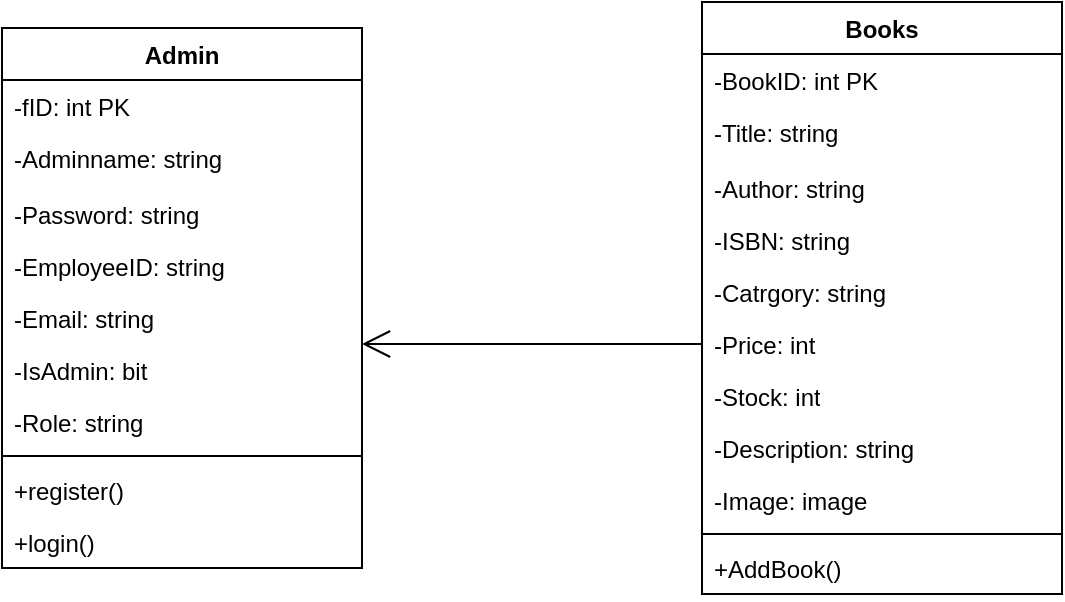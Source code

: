 <mxfile version="27.1.1">
  <diagram name="第 1 页" id="m9qUiOfG0Kz1yeebeCEd">
    <mxGraphModel dx="786" dy="417" grid="1" gridSize="10" guides="1" tooltips="1" connect="1" arrows="1" fold="1" page="1" pageScale="1" pageWidth="827" pageHeight="1169" math="0" shadow="0">
      <root>
        <mxCell id="0" />
        <mxCell id="1" parent="0" />
        <mxCell id="V-KuKd2YFuqHcprGpoPl-1" value="Admin" style="swimlane;fontStyle=1;align=center;verticalAlign=top;childLayout=stackLayout;horizontal=1;startSize=26;horizontalStack=0;resizeParent=1;resizeParentMax=0;resizeLast=0;collapsible=1;marginBottom=0;whiteSpace=wrap;html=1;" parent="1" vertex="1">
          <mxGeometry x="140" y="70" width="180" height="270" as="geometry" />
        </mxCell>
        <mxCell id="V-KuKd2YFuqHcprGpoPl-2" value="-fID: int PK" style="text;strokeColor=none;fillColor=none;align=left;verticalAlign=top;spacingLeft=4;spacingRight=4;overflow=hidden;rotatable=0;points=[[0,0.5],[1,0.5]];portConstraint=eastwest;whiteSpace=wrap;html=1;" parent="V-KuKd2YFuqHcprGpoPl-1" vertex="1">
          <mxGeometry y="26" width="180" height="26" as="geometry" />
        </mxCell>
        <mxCell id="V-KuKd2YFuqHcprGpoPl-3" value="-Adminname: string" style="text;strokeColor=none;fillColor=none;align=left;verticalAlign=top;spacingLeft=4;spacingRight=4;overflow=hidden;rotatable=0;points=[[0,0.5],[1,0.5]];portConstraint=eastwest;whiteSpace=wrap;html=1;" parent="V-KuKd2YFuqHcprGpoPl-1" vertex="1">
          <mxGeometry y="52" width="180" height="28" as="geometry" />
        </mxCell>
        <mxCell id="V-KuKd2YFuqHcprGpoPl-4" value="-Password: string" style="text;strokeColor=none;fillColor=none;align=left;verticalAlign=top;spacingLeft=4;spacingRight=4;overflow=hidden;rotatable=0;points=[[0,0.5],[1,0.5]];portConstraint=eastwest;whiteSpace=wrap;html=1;" parent="V-KuKd2YFuqHcprGpoPl-1" vertex="1">
          <mxGeometry y="80" width="180" height="26" as="geometry" />
        </mxCell>
        <mxCell id="V-KuKd2YFuqHcprGpoPl-5" value="-EmployeeID: string" style="text;strokeColor=none;fillColor=none;align=left;verticalAlign=top;spacingLeft=4;spacingRight=4;overflow=hidden;rotatable=0;points=[[0,0.5],[1,0.5]];portConstraint=eastwest;whiteSpace=wrap;html=1;" parent="V-KuKd2YFuqHcprGpoPl-1" vertex="1">
          <mxGeometry y="106" width="180" height="26" as="geometry" />
        </mxCell>
        <mxCell id="V-KuKd2YFuqHcprGpoPl-6" value="-Email: string" style="text;strokeColor=none;fillColor=none;align=left;verticalAlign=top;spacingLeft=4;spacingRight=4;overflow=hidden;rotatable=0;points=[[0,0.5],[1,0.5]];portConstraint=eastwest;whiteSpace=wrap;html=1;" parent="V-KuKd2YFuqHcprGpoPl-1" vertex="1">
          <mxGeometry y="132" width="180" height="26" as="geometry" />
        </mxCell>
        <mxCell id="V-KuKd2YFuqHcprGpoPl-7" value="-IsAdmin: bit" style="text;strokeColor=none;fillColor=none;align=left;verticalAlign=top;spacingLeft=4;spacingRight=4;overflow=hidden;rotatable=0;points=[[0,0.5],[1,0.5]];portConstraint=eastwest;whiteSpace=wrap;html=1;" parent="V-KuKd2YFuqHcprGpoPl-1" vertex="1">
          <mxGeometry y="158" width="180" height="26" as="geometry" />
        </mxCell>
        <mxCell id="V-KuKd2YFuqHcprGpoPl-8" value="-Role: string" style="text;strokeColor=none;fillColor=none;align=left;verticalAlign=top;spacingLeft=4;spacingRight=4;overflow=hidden;rotatable=0;points=[[0,0.5],[1,0.5]];portConstraint=eastwest;whiteSpace=wrap;html=1;" parent="V-KuKd2YFuqHcprGpoPl-1" vertex="1">
          <mxGeometry y="184" width="180" height="26" as="geometry" />
        </mxCell>
        <mxCell id="V-KuKd2YFuqHcprGpoPl-9" value="" style="line;strokeWidth=1;fillColor=none;align=left;verticalAlign=middle;spacingTop=-1;spacingLeft=3;spacingRight=3;rotatable=0;labelPosition=right;points=[];portConstraint=eastwest;strokeColor=inherit;" parent="V-KuKd2YFuqHcprGpoPl-1" vertex="1">
          <mxGeometry y="210" width="180" height="8" as="geometry" />
        </mxCell>
        <mxCell id="V-KuKd2YFuqHcprGpoPl-10" value="+register()" style="text;strokeColor=none;fillColor=none;align=left;verticalAlign=top;spacingLeft=4;spacingRight=4;overflow=hidden;rotatable=0;points=[[0,0.5],[1,0.5]];portConstraint=eastwest;whiteSpace=wrap;html=1;" parent="V-KuKd2YFuqHcprGpoPl-1" vertex="1">
          <mxGeometry y="218" width="180" height="26" as="geometry" />
        </mxCell>
        <mxCell id="V-KuKd2YFuqHcprGpoPl-11" value="+login()" style="text;strokeColor=none;fillColor=none;align=left;verticalAlign=top;spacingLeft=4;spacingRight=4;overflow=hidden;rotatable=0;points=[[0,0.5],[1,0.5]];portConstraint=eastwest;whiteSpace=wrap;html=1;" parent="V-KuKd2YFuqHcprGpoPl-1" vertex="1">
          <mxGeometry y="244" width="180" height="26" as="geometry" />
        </mxCell>
        <mxCell id="4g4SvblDIxQaJYC_0vJh-1" value="Books" style="swimlane;fontStyle=1;align=center;verticalAlign=top;childLayout=stackLayout;horizontal=1;startSize=26;horizontalStack=0;resizeParent=1;resizeParentMax=0;resizeLast=0;collapsible=1;marginBottom=0;whiteSpace=wrap;html=1;" vertex="1" parent="1">
          <mxGeometry x="490" y="57" width="180" height="296" as="geometry" />
        </mxCell>
        <mxCell id="4g4SvblDIxQaJYC_0vJh-2" value="-BookID: int PK" style="text;strokeColor=none;fillColor=none;align=left;verticalAlign=top;spacingLeft=4;spacingRight=4;overflow=hidden;rotatable=0;points=[[0,0.5],[1,0.5]];portConstraint=eastwest;whiteSpace=wrap;html=1;" vertex="1" parent="4g4SvblDIxQaJYC_0vJh-1">
          <mxGeometry y="26" width="180" height="26" as="geometry" />
        </mxCell>
        <mxCell id="4g4SvblDIxQaJYC_0vJh-3" value="-Title: string" style="text;strokeColor=none;fillColor=none;align=left;verticalAlign=top;spacingLeft=4;spacingRight=4;overflow=hidden;rotatable=0;points=[[0,0.5],[1,0.5]];portConstraint=eastwest;whiteSpace=wrap;html=1;" vertex="1" parent="4g4SvblDIxQaJYC_0vJh-1">
          <mxGeometry y="52" width="180" height="28" as="geometry" />
        </mxCell>
        <mxCell id="4g4SvblDIxQaJYC_0vJh-4" value="-Author: string" style="text;strokeColor=none;fillColor=none;align=left;verticalAlign=top;spacingLeft=4;spacingRight=4;overflow=hidden;rotatable=0;points=[[0,0.5],[1,0.5]];portConstraint=eastwest;whiteSpace=wrap;html=1;" vertex="1" parent="4g4SvblDIxQaJYC_0vJh-1">
          <mxGeometry y="80" width="180" height="26" as="geometry" />
        </mxCell>
        <mxCell id="4g4SvblDIxQaJYC_0vJh-5" value="-ISBN: string" style="text;strokeColor=none;fillColor=none;align=left;verticalAlign=top;spacingLeft=4;spacingRight=4;overflow=hidden;rotatable=0;points=[[0,0.5],[1,0.5]];portConstraint=eastwest;whiteSpace=wrap;html=1;" vertex="1" parent="4g4SvblDIxQaJYC_0vJh-1">
          <mxGeometry y="106" width="180" height="26" as="geometry" />
        </mxCell>
        <mxCell id="4g4SvblDIxQaJYC_0vJh-6" value="-Catrgory: string" style="text;strokeColor=none;fillColor=none;align=left;verticalAlign=top;spacingLeft=4;spacingRight=4;overflow=hidden;rotatable=0;points=[[0,0.5],[1,0.5]];portConstraint=eastwest;whiteSpace=wrap;html=1;" vertex="1" parent="4g4SvblDIxQaJYC_0vJh-1">
          <mxGeometry y="132" width="180" height="26" as="geometry" />
        </mxCell>
        <mxCell id="4g4SvblDIxQaJYC_0vJh-7" value="-Price: int" style="text;strokeColor=none;fillColor=none;align=left;verticalAlign=top;spacingLeft=4;spacingRight=4;overflow=hidden;rotatable=0;points=[[0,0.5],[1,0.5]];portConstraint=eastwest;whiteSpace=wrap;html=1;" vertex="1" parent="4g4SvblDIxQaJYC_0vJh-1">
          <mxGeometry y="158" width="180" height="26" as="geometry" />
        </mxCell>
        <mxCell id="4g4SvblDIxQaJYC_0vJh-8" value="-Stock: int" style="text;strokeColor=none;fillColor=none;align=left;verticalAlign=top;spacingLeft=4;spacingRight=4;overflow=hidden;rotatable=0;points=[[0,0.5],[1,0.5]];portConstraint=eastwest;whiteSpace=wrap;html=1;" vertex="1" parent="4g4SvblDIxQaJYC_0vJh-1">
          <mxGeometry y="184" width="180" height="26" as="geometry" />
        </mxCell>
        <mxCell id="4g4SvblDIxQaJYC_0vJh-9" value="-Description: string" style="text;strokeColor=none;fillColor=none;align=left;verticalAlign=top;spacingLeft=4;spacingRight=4;overflow=hidden;rotatable=0;points=[[0,0.5],[1,0.5]];portConstraint=eastwest;whiteSpace=wrap;html=1;" vertex="1" parent="4g4SvblDIxQaJYC_0vJh-1">
          <mxGeometry y="210" width="180" height="26" as="geometry" />
        </mxCell>
        <mxCell id="4g4SvblDIxQaJYC_0vJh-10" value="-Image: image" style="text;strokeColor=none;fillColor=none;align=left;verticalAlign=top;spacingLeft=4;spacingRight=4;overflow=hidden;rotatable=0;points=[[0,0.5],[1,0.5]];portConstraint=eastwest;whiteSpace=wrap;html=1;" vertex="1" parent="4g4SvblDIxQaJYC_0vJh-1">
          <mxGeometry y="236" width="180" height="26" as="geometry" />
        </mxCell>
        <mxCell id="4g4SvblDIxQaJYC_0vJh-11" value="" style="line;strokeWidth=1;fillColor=none;align=left;verticalAlign=middle;spacingTop=-1;spacingLeft=3;spacingRight=3;rotatable=0;labelPosition=right;points=[];portConstraint=eastwest;strokeColor=inherit;" vertex="1" parent="4g4SvblDIxQaJYC_0vJh-1">
          <mxGeometry y="262" width="180" height="8" as="geometry" />
        </mxCell>
        <mxCell id="4g4SvblDIxQaJYC_0vJh-12" value="+AddBook()&lt;div&gt;&lt;br&gt;&lt;/div&gt;" style="text;strokeColor=none;fillColor=none;align=left;verticalAlign=top;spacingLeft=4;spacingRight=4;overflow=hidden;rotatable=0;points=[[0,0.5],[1,0.5]];portConstraint=eastwest;whiteSpace=wrap;html=1;" vertex="1" parent="4g4SvblDIxQaJYC_0vJh-1">
          <mxGeometry y="270" width="180" height="26" as="geometry" />
        </mxCell>
        <mxCell id="4g4SvblDIxQaJYC_0vJh-13" value="" style="endArrow=open;endFill=1;endSize=12;html=1;rounded=0;entryX=1;entryY=0.5;entryDx=0;entryDy=0;exitX=0;exitY=0.5;exitDx=0;exitDy=0;" edge="1" parent="1" source="4g4SvblDIxQaJYC_0vJh-7">
          <mxGeometry width="160" relative="1" as="geometry">
            <mxPoint x="400" y="227" as="sourcePoint" />
            <mxPoint x="320" y="228" as="targetPoint" />
          </mxGeometry>
        </mxCell>
      </root>
    </mxGraphModel>
  </diagram>
</mxfile>
